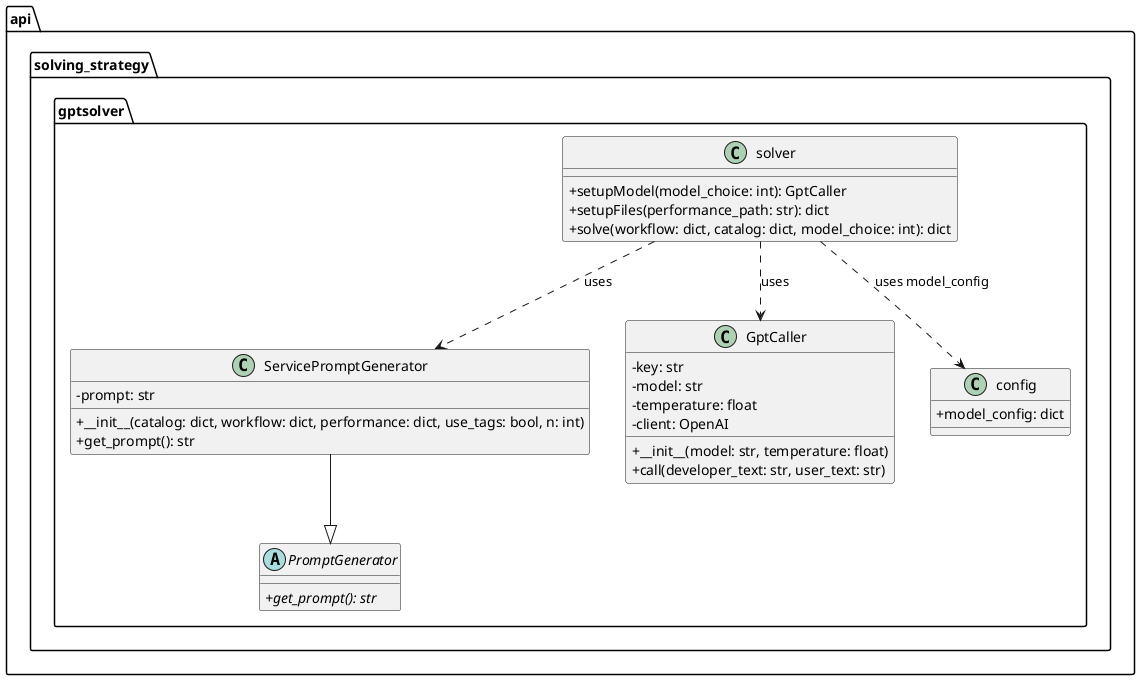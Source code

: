 @startuml
skinparam classAttributeIconSize 0

package "api.solving_strategy.gptsolver" {
    class solver {
        +setupModel(model_choice: int): GptCaller
        +setupFiles(performance_path: str): dict
        +solve(workflow: dict, catalog: dict, model_choice: int): dict
    }

    abstract class PromptGenerator {
        {abstract} +get_prompt(): str
    }

    class ServicePromptGenerator {
        -prompt: str
        +__init__(catalog: dict, workflow: dict, performance: dict, use_tags: bool, n: int)
        +get_prompt(): str
    }

    class GptCaller {
        -key: str
        -model: str
        -temperature: float
        -client: OpenAI
        +__init__(model: str, temperature: float)
        +call(developer_text: str, user_text: str)
    }

    class config {
        +model_config: dict
    }

    ServicePromptGenerator --|> PromptGenerator
    
    solver ..> ServicePromptGenerator : uses
    solver ..> GptCaller : uses
    solver ..> config : uses model_config
}

@enduml